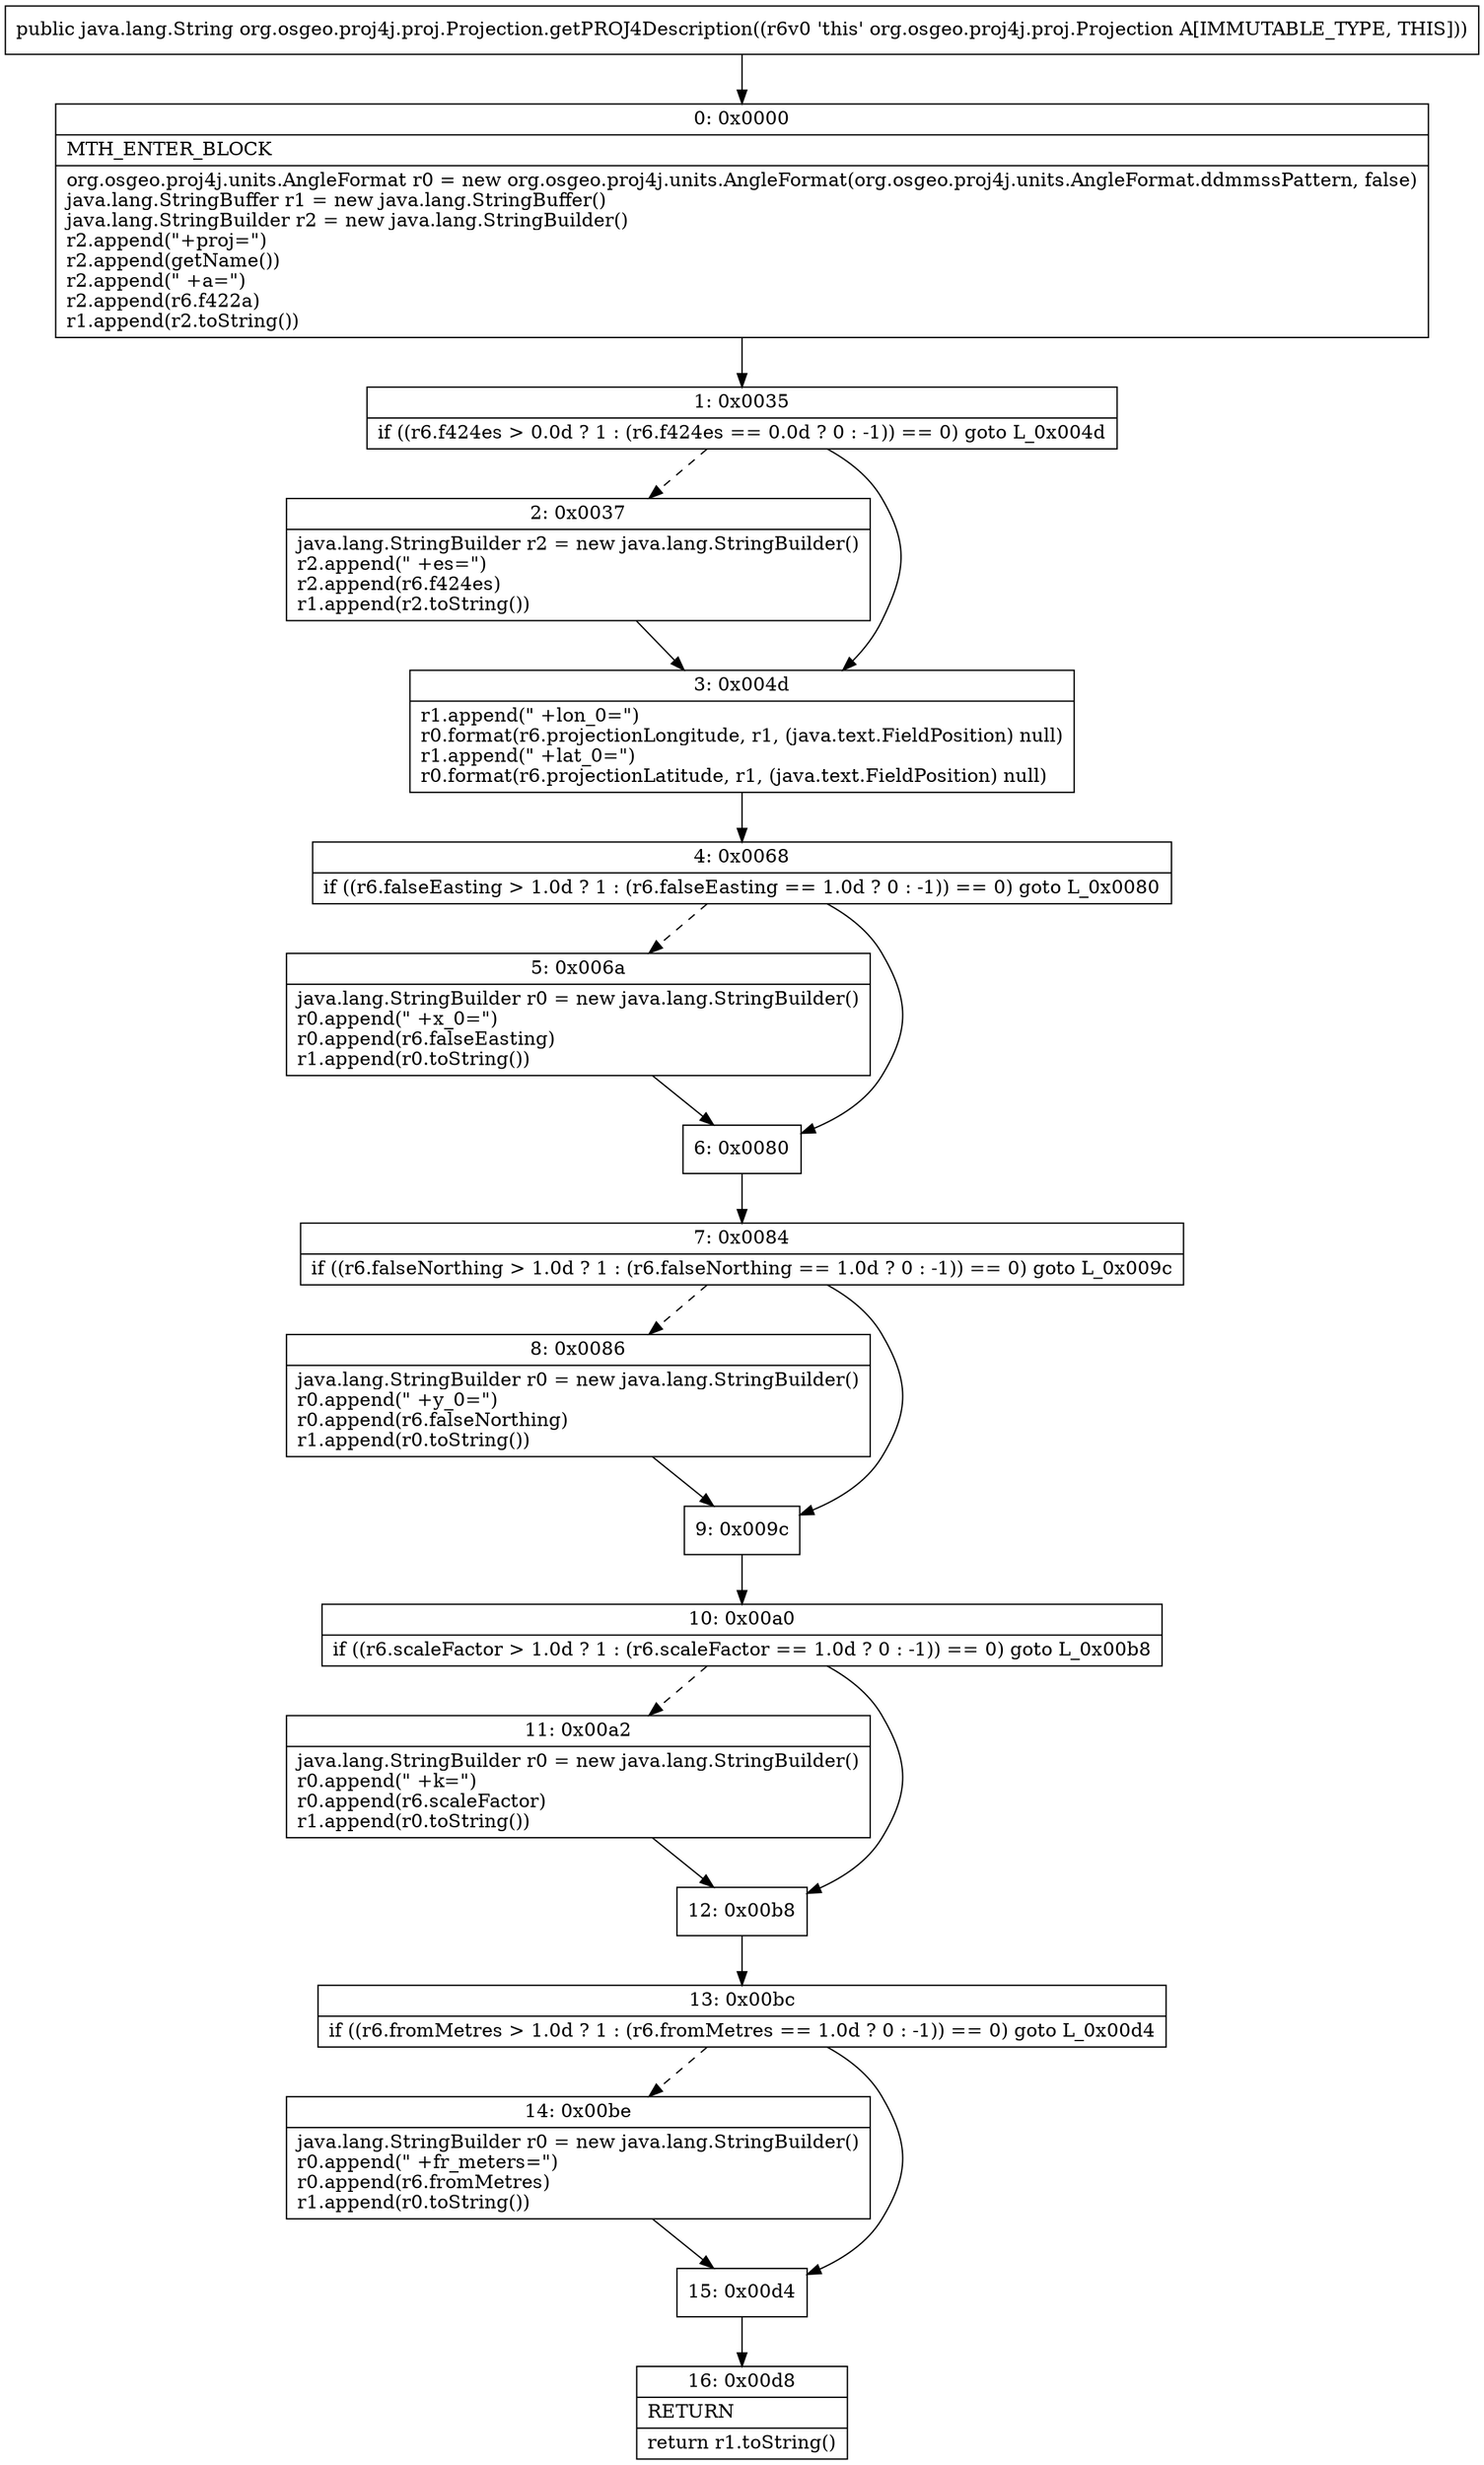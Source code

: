 digraph "CFG fororg.osgeo.proj4j.proj.Projection.getPROJ4Description()Ljava\/lang\/String;" {
Node_0 [shape=record,label="{0\:\ 0x0000|MTH_ENTER_BLOCK\l|org.osgeo.proj4j.units.AngleFormat r0 = new org.osgeo.proj4j.units.AngleFormat(org.osgeo.proj4j.units.AngleFormat.ddmmssPattern, false)\ljava.lang.StringBuffer r1 = new java.lang.StringBuffer()\ljava.lang.StringBuilder r2 = new java.lang.StringBuilder()\lr2.append(\"+proj=\")\lr2.append(getName())\lr2.append(\" +a=\")\lr2.append(r6.f422a)\lr1.append(r2.toString())\l}"];
Node_1 [shape=record,label="{1\:\ 0x0035|if ((r6.f424es \> 0.0d ? 1 : (r6.f424es == 0.0d ? 0 : \-1)) == 0) goto L_0x004d\l}"];
Node_2 [shape=record,label="{2\:\ 0x0037|java.lang.StringBuilder r2 = new java.lang.StringBuilder()\lr2.append(\" +es=\")\lr2.append(r6.f424es)\lr1.append(r2.toString())\l}"];
Node_3 [shape=record,label="{3\:\ 0x004d|r1.append(\" +lon_0=\")\lr0.format(r6.projectionLongitude, r1, (java.text.FieldPosition) null)\lr1.append(\" +lat_0=\")\lr0.format(r6.projectionLatitude, r1, (java.text.FieldPosition) null)\l}"];
Node_4 [shape=record,label="{4\:\ 0x0068|if ((r6.falseEasting \> 1.0d ? 1 : (r6.falseEasting == 1.0d ? 0 : \-1)) == 0) goto L_0x0080\l}"];
Node_5 [shape=record,label="{5\:\ 0x006a|java.lang.StringBuilder r0 = new java.lang.StringBuilder()\lr0.append(\" +x_0=\")\lr0.append(r6.falseEasting)\lr1.append(r0.toString())\l}"];
Node_6 [shape=record,label="{6\:\ 0x0080}"];
Node_7 [shape=record,label="{7\:\ 0x0084|if ((r6.falseNorthing \> 1.0d ? 1 : (r6.falseNorthing == 1.0d ? 0 : \-1)) == 0) goto L_0x009c\l}"];
Node_8 [shape=record,label="{8\:\ 0x0086|java.lang.StringBuilder r0 = new java.lang.StringBuilder()\lr0.append(\" +y_0=\")\lr0.append(r6.falseNorthing)\lr1.append(r0.toString())\l}"];
Node_9 [shape=record,label="{9\:\ 0x009c}"];
Node_10 [shape=record,label="{10\:\ 0x00a0|if ((r6.scaleFactor \> 1.0d ? 1 : (r6.scaleFactor == 1.0d ? 0 : \-1)) == 0) goto L_0x00b8\l}"];
Node_11 [shape=record,label="{11\:\ 0x00a2|java.lang.StringBuilder r0 = new java.lang.StringBuilder()\lr0.append(\" +k=\")\lr0.append(r6.scaleFactor)\lr1.append(r0.toString())\l}"];
Node_12 [shape=record,label="{12\:\ 0x00b8}"];
Node_13 [shape=record,label="{13\:\ 0x00bc|if ((r6.fromMetres \> 1.0d ? 1 : (r6.fromMetres == 1.0d ? 0 : \-1)) == 0) goto L_0x00d4\l}"];
Node_14 [shape=record,label="{14\:\ 0x00be|java.lang.StringBuilder r0 = new java.lang.StringBuilder()\lr0.append(\" +fr_meters=\")\lr0.append(r6.fromMetres)\lr1.append(r0.toString())\l}"];
Node_15 [shape=record,label="{15\:\ 0x00d4}"];
Node_16 [shape=record,label="{16\:\ 0x00d8|RETURN\l|return r1.toString()\l}"];
MethodNode[shape=record,label="{public java.lang.String org.osgeo.proj4j.proj.Projection.getPROJ4Description((r6v0 'this' org.osgeo.proj4j.proj.Projection A[IMMUTABLE_TYPE, THIS])) }"];
MethodNode -> Node_0;
Node_0 -> Node_1;
Node_1 -> Node_2[style=dashed];
Node_1 -> Node_3;
Node_2 -> Node_3;
Node_3 -> Node_4;
Node_4 -> Node_5[style=dashed];
Node_4 -> Node_6;
Node_5 -> Node_6;
Node_6 -> Node_7;
Node_7 -> Node_8[style=dashed];
Node_7 -> Node_9;
Node_8 -> Node_9;
Node_9 -> Node_10;
Node_10 -> Node_11[style=dashed];
Node_10 -> Node_12;
Node_11 -> Node_12;
Node_12 -> Node_13;
Node_13 -> Node_14[style=dashed];
Node_13 -> Node_15;
Node_14 -> Node_15;
Node_15 -> Node_16;
}

